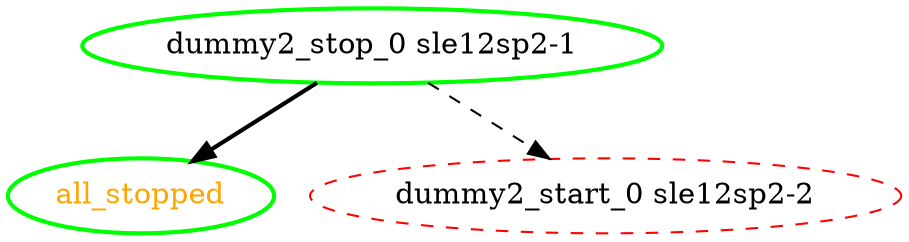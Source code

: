 digraph "g" {
"all_stopped" [ style=bold color="green" fontcolor="orange"]
"dummy2_start_0 sle12sp2-2" [ style=dashed color="red" fontcolor="black"]
"dummy2_stop_0 sle12sp2-1" -> "all_stopped" [ style = bold]
"dummy2_stop_0 sle12sp2-1" -> "dummy2_start_0 sle12sp2-2" [ style = dashed]
"dummy2_stop_0 sle12sp2-1" [ style=bold color="green" fontcolor="black"]
}
